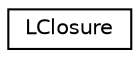 digraph "Graphical Class Hierarchy"
{
 // LATEX_PDF_SIZE
  edge [fontname="Helvetica",fontsize="10",labelfontname="Helvetica",labelfontsize="10"];
  node [fontname="Helvetica",fontsize="10",shape=record];
  rankdir="LR";
  Node0 [label="LClosure",height=0.2,width=0.4,color="black", fillcolor="white", style="filled",URL="$struct_l_closure.html",tooltip=" "];
}
